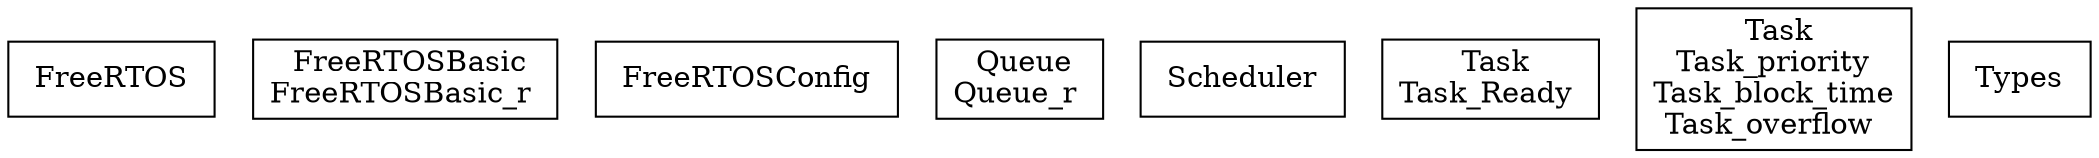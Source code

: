 digraph {
FreeRTOS [ label=" FreeRTOS " shape= box ]
FreeRTOSBasic_r [ label=" FreeRTOSBasic\nFreeRTOSBasic_r " shape= box ]
FreeRTOSConfig [ label=" FreeRTOSConfig " shape= box ]
Queue_r [ label=" Queue\nQueue_r " shape= box ]
Scheduler [ label=" Scheduler " shape= box ]
Task_Ready [ label=" Task\nTask_Ready " shape= box ]
Task_overflow [ label=" Task\nTask_priority\nTask_block_time\nTask_overflow " shape= box ]
Types [ label=" Types " shape= box ]

}
